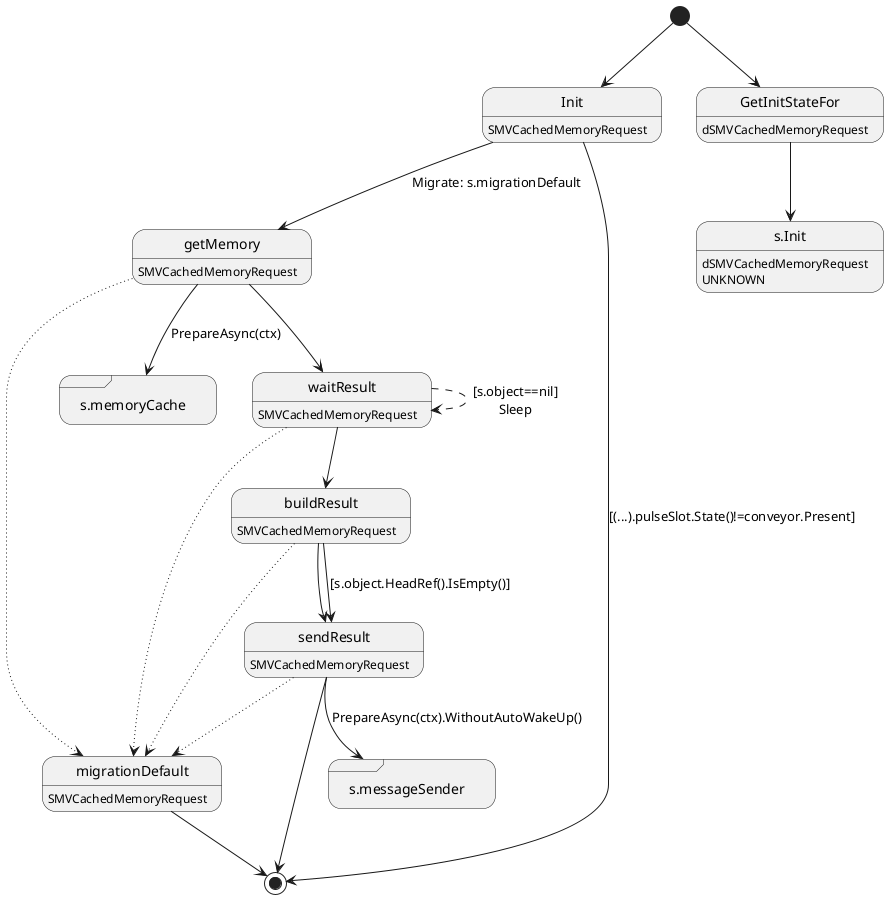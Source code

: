 @startuml
state "Init" as T01_S002
T01_S002 : SMVCachedMemoryRequest
[*] --> T01_S002
T01_S002 --> [*] : [(...).pulseSlot.State()!=conveyor.Present]
T01_S002 --> T01_S003 : Migrate: s.migrationDefault
state "buildResult" as T01_S006
T01_S006 : SMVCachedMemoryRequest
T01_S006 --[dotted]> T01_S001
T01_S006 --> T01_S007 : [s.object.HeadRef().IsEmpty()]
T01_S006 --> T01_S007
state "getMemory" as T01_S003
T01_S003 : SMVCachedMemoryRequest
T01_S003 --[dotted]> T01_S001
T01_S003 --> T01_S004 : PrepareAsync(ctx)
T01_S003 --> T01_S005
state "migrationDefault" as T01_S001
T01_S001 : SMVCachedMemoryRequest
T01_S001 --> [*]
state "s.memoryCache" as T01_S004 <<sdlreceive>>
state "s.messageSender" as T01_S008 <<sdlreceive>>
state "sendResult" as T01_S007
T01_S007 : SMVCachedMemoryRequest
T01_S007 --[dotted]> T01_S001
T01_S007 --> T01_S008 : PrepareAsync(ctx).WithoutAutoWakeUp()
T01_S007 --> [*]
state "waitResult" as T01_S005
T01_S005 : SMVCachedMemoryRequest
T01_S005 --[dotted]> T01_S001
T01_S005 --[dashed]> T01_S005 : [s.object==nil]\nSleep
T01_S005 --> T01_S006
state "GetInitStateFor" as T00_S001
T00_S001 : dSMVCachedMemoryRequest
[*] --> T00_S001
state "s.Init" as T00_U001
T00_U001 : dSMVCachedMemoryRequest
T00_U001 : UNKNOWN 
T00_S001 --> T00_U001
@enduml
